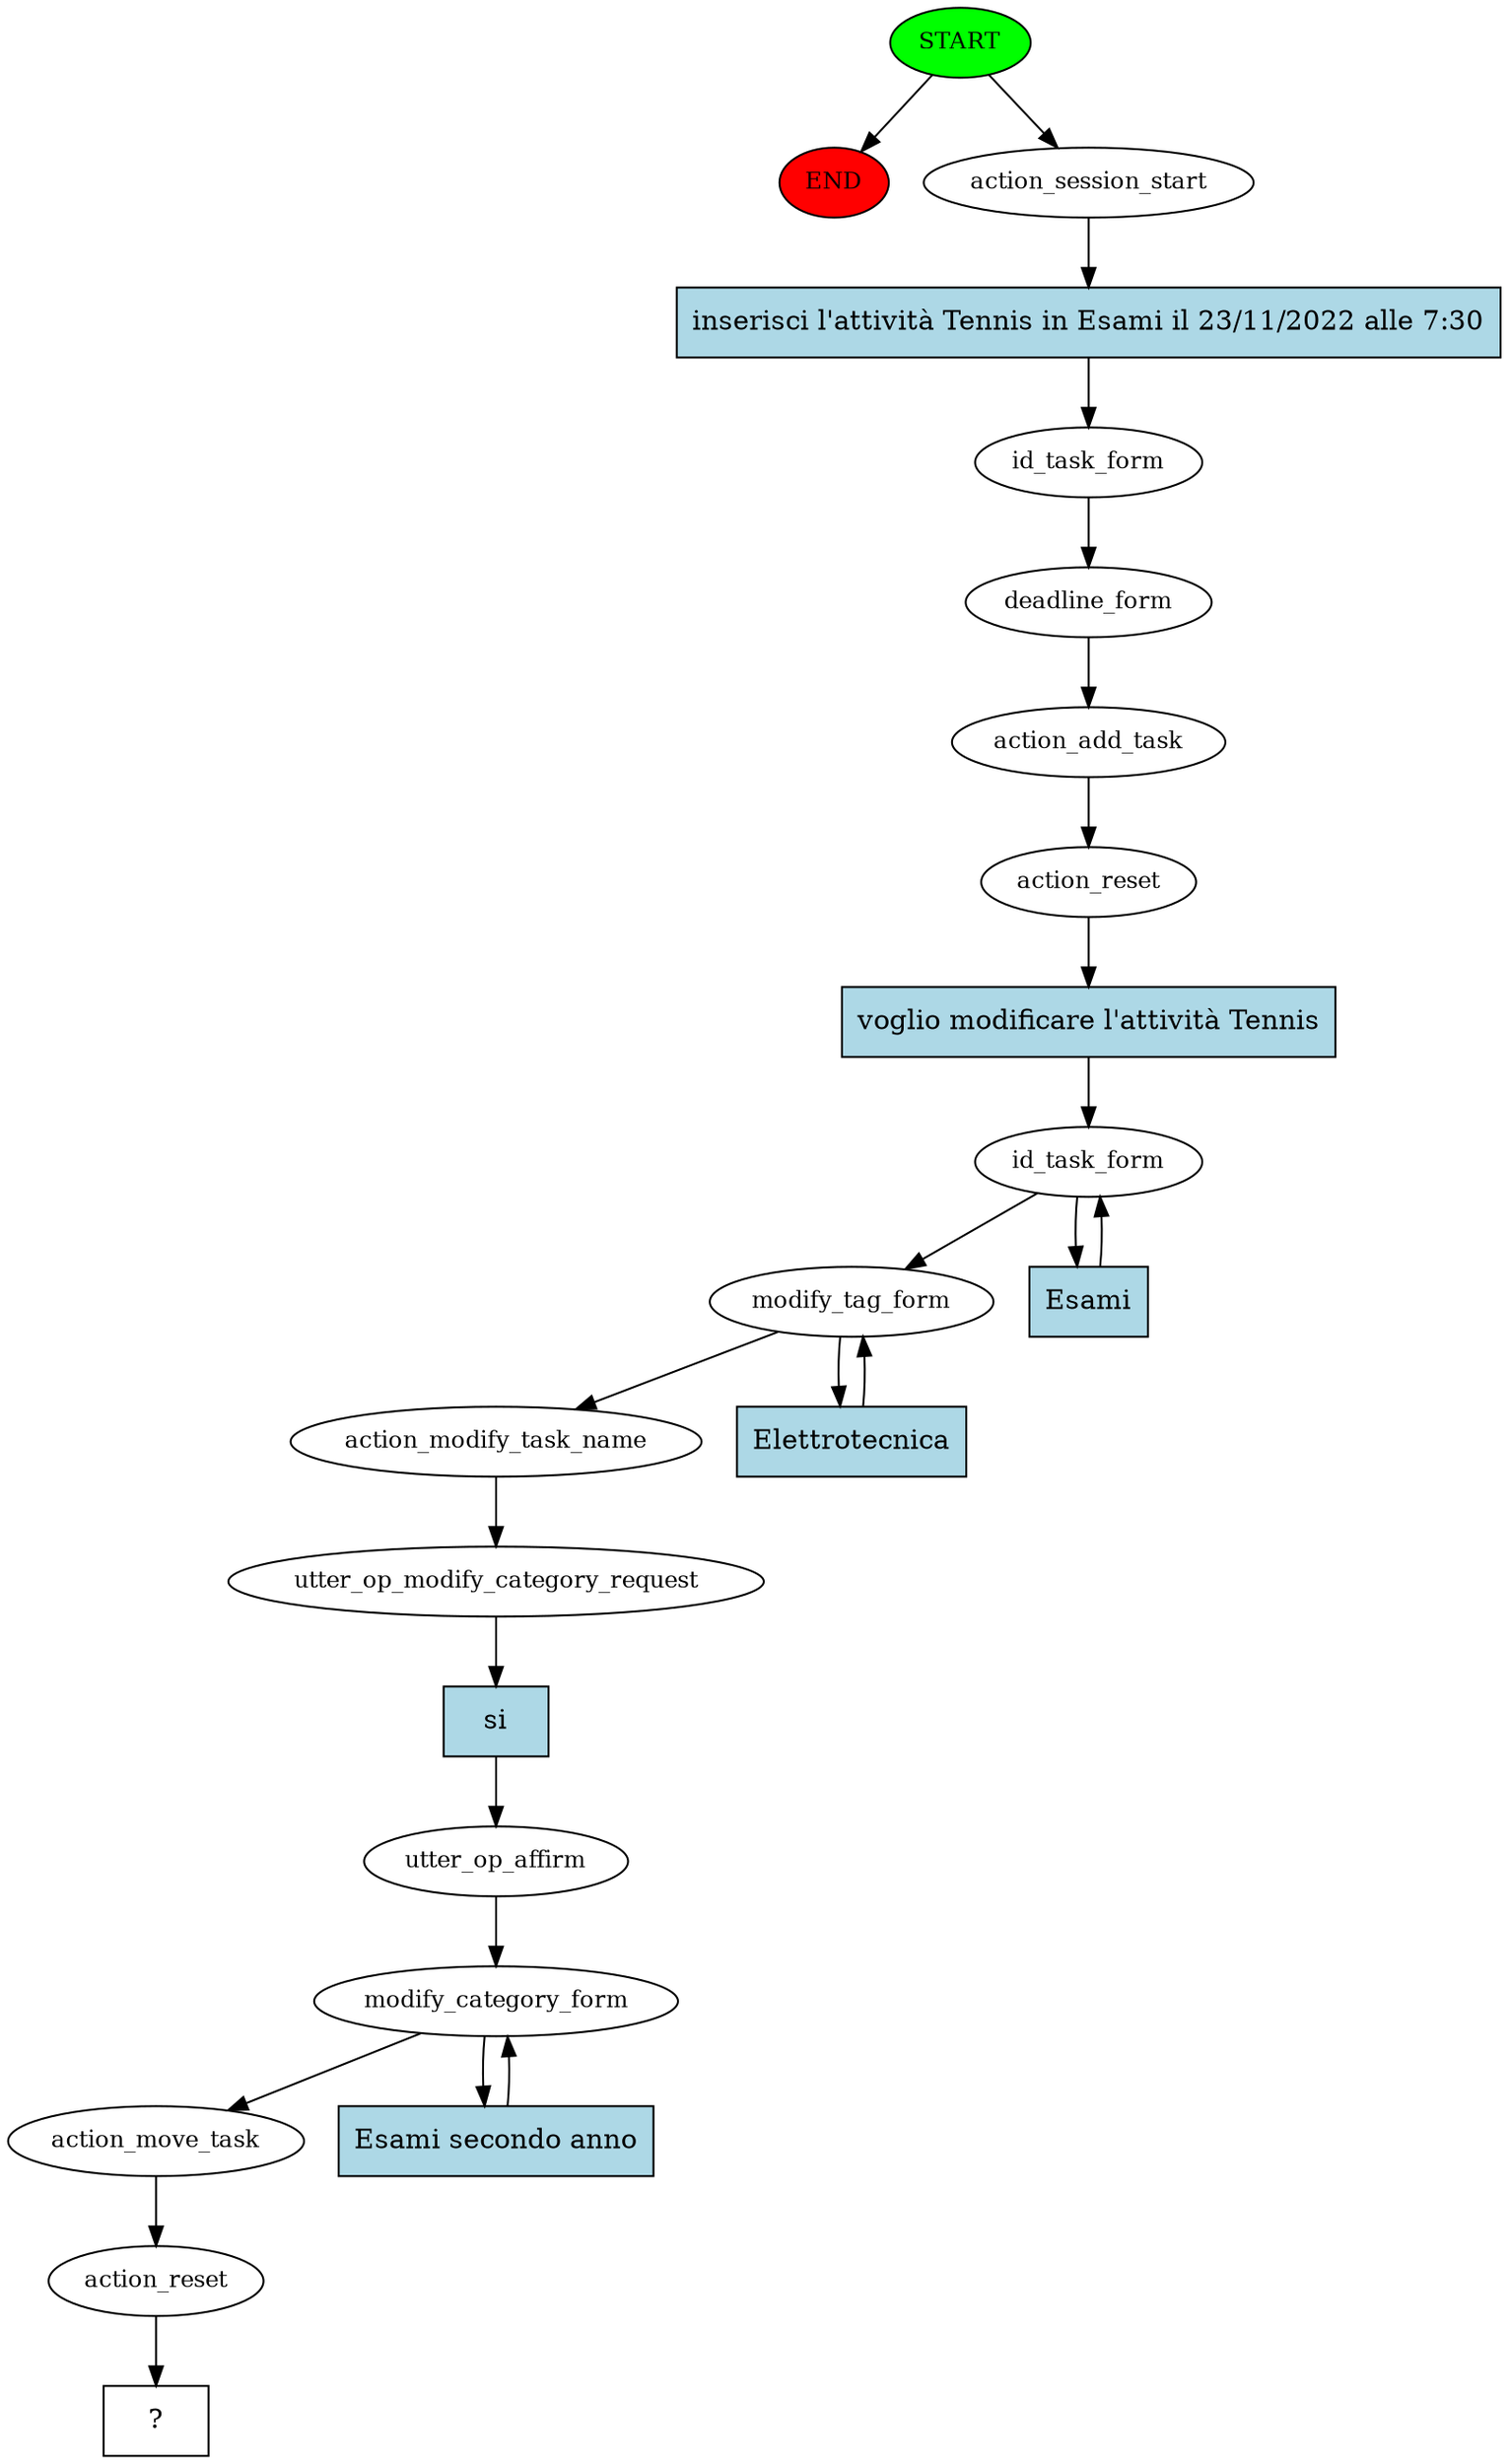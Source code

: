digraph  {
0 [class="start active", fillcolor=green, fontsize=12, label=START, style=filled];
"-1" [class=end, fillcolor=red, fontsize=12, label=END, style=filled];
1 [class=active, fontsize=12, label=action_session_start];
2 [class=active, fontsize=12, label=id_task_form];
3 [class=active, fontsize=12, label=deadline_form];
4 [class=active, fontsize=12, label=action_add_task];
5 [class=active, fontsize=12, label=action_reset];
6 [class=active, fontsize=12, label=id_task_form];
8 [class=active, fontsize=12, label=modify_tag_form];
10 [class=active, fontsize=12, label=action_modify_task_name];
11 [class=active, fontsize=12, label=utter_op_modify_category_request];
12 [class=active, fontsize=12, label=utter_op_affirm];
13 [class=active, fontsize=12, label=modify_category_form];
15 [class=active, fontsize=12, label=action_move_task];
16 [class=active, fontsize=12, label=action_reset];
17 [class="intent dashed active", label="  ?  ", shape=rect];
18 [class="intent active", fillcolor=lightblue, label="inserisci l'attività Tennis in Esami il 23/11/2022 alle 7:30", shape=rect, style=filled];
19 [class="intent active", fillcolor=lightblue, label="voglio modificare l'attività Tennis", shape=rect, style=filled];
20 [class="intent active", fillcolor=lightblue, label=Esami, shape=rect, style=filled];
21 [class="intent active", fillcolor=lightblue, label=Elettrotecnica, shape=rect, style=filled];
22 [class="intent active", fillcolor=lightblue, label=si, shape=rect, style=filled];
23 [class="intent active", fillcolor=lightblue, label="Esami secondo anno", shape=rect, style=filled];
0 -> "-1"  [class="", key=NONE, label=""];
0 -> 1  [class=active, key=NONE, label=""];
1 -> 18  [class=active, key=0];
2 -> 3  [class=active, key=NONE, label=""];
3 -> 4  [class=active, key=NONE, label=""];
4 -> 5  [class=active, key=NONE, label=""];
5 -> 19  [class=active, key=0];
6 -> 8  [class=active, key=NONE, label=""];
6 -> 20  [class=active, key=0];
8 -> 10  [class=active, key=NONE, label=""];
8 -> 21  [class=active, key=0];
10 -> 11  [class=active, key=NONE, label=""];
11 -> 22  [class=active, key=0];
12 -> 13  [class=active, key=NONE, label=""];
13 -> 15  [class=active, key=NONE, label=""];
13 -> 23  [class=active, key=0];
15 -> 16  [class=active, key=NONE, label=""];
16 -> 17  [class=active, key=NONE, label=""];
18 -> 2  [class=active, key=0];
19 -> 6  [class=active, key=0];
20 -> 6  [class=active, key=0];
21 -> 8  [class=active, key=0];
22 -> 12  [class=active, key=0];
23 -> 13  [class=active, key=0];
}
